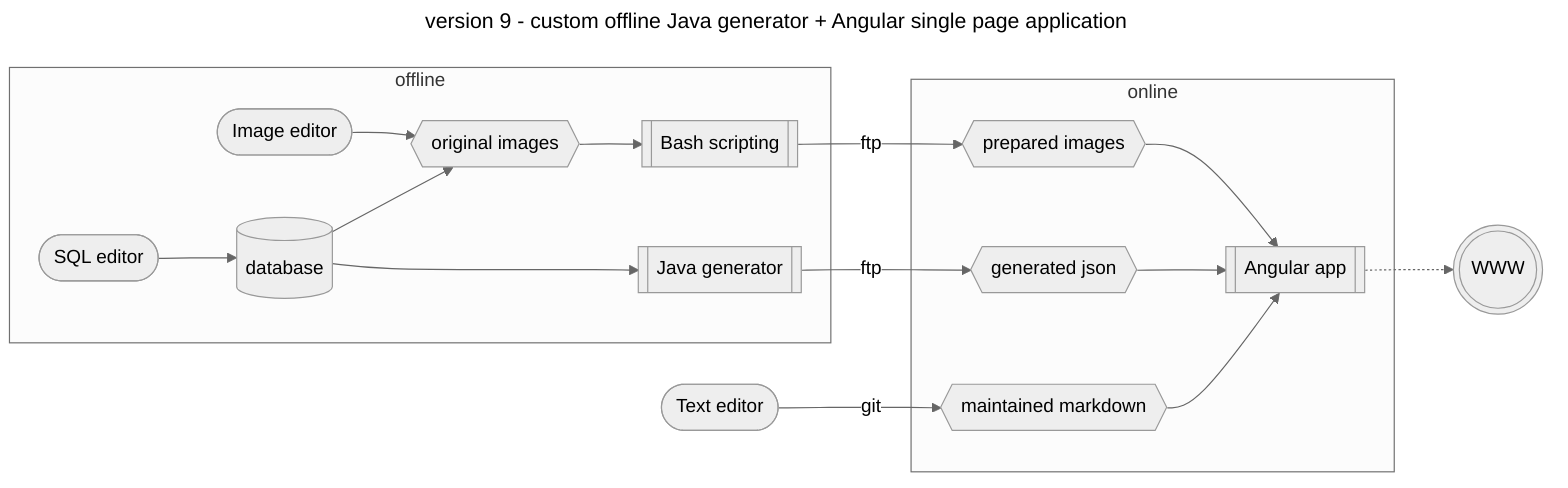 ---
title: version 9 - custom offline Java generator + Angular single page application
---

%%{ init: {'theme': 'neutral'} }%%
graph LR

subgraph offline
   database[(database)]
   generator[["Java generator"]]
   source{{original images}}   
   script[[Bash scripting]]
   sql([SQL editor]) --> database
   gimp([Image editor]) --> source
end

database --> source
database --> generator
generator -- ftp --> json
source --> script
script -- ftp --> images

subgraph online
   app[[Angular app]]
   images{{prepared images}}
   json{{generated json}}
   posts{{maintained markdown}}
end

images --> app
json --> app
posts --> app
app -.-> browser(((WWW)))

editor([Text editor]) -- git --> posts